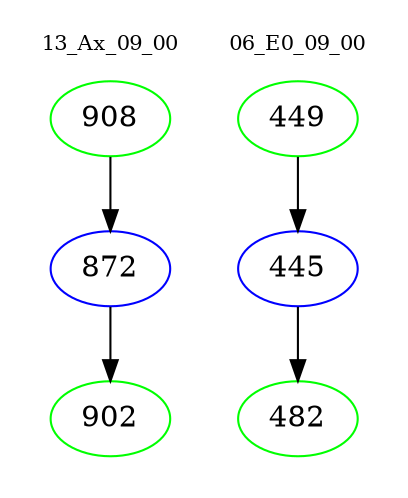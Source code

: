 digraph{
subgraph cluster_0 {
color = white
label = "13_Ax_09_00";
fontsize=10;
T0_908 [label="908", color="green"]
T0_908 -> T0_872 [color="black"]
T0_872 [label="872", color="blue"]
T0_872 -> T0_902 [color="black"]
T0_902 [label="902", color="green"]
}
subgraph cluster_1 {
color = white
label = "06_E0_09_00";
fontsize=10;
T1_449 [label="449", color="green"]
T1_449 -> T1_445 [color="black"]
T1_445 [label="445", color="blue"]
T1_445 -> T1_482 [color="black"]
T1_482 [label="482", color="green"]
}
}
